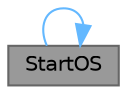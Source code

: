 digraph "StartOS"
{
 // LATEX_PDF_SIZE
  bgcolor="transparent";
  edge [fontname=Helvetica,fontsize=10,labelfontname=Helvetica,labelfontsize=10];
  node [fontname=Helvetica,fontsize=10,shape=box,height=0.2,width=0.4];
  rankdir="LR";
  Node1 [id="Node000001",label="StartOS",height=0.2,width=0.4,color="gray40", fillcolor="grey60", style="filled", fontcolor="black",tooltip="Operating system startup routine."];
  Node1 -> Node1 [id="edge1_Node000001_Node000001",color="steelblue1",style="solid",tooltip=" "];
}
